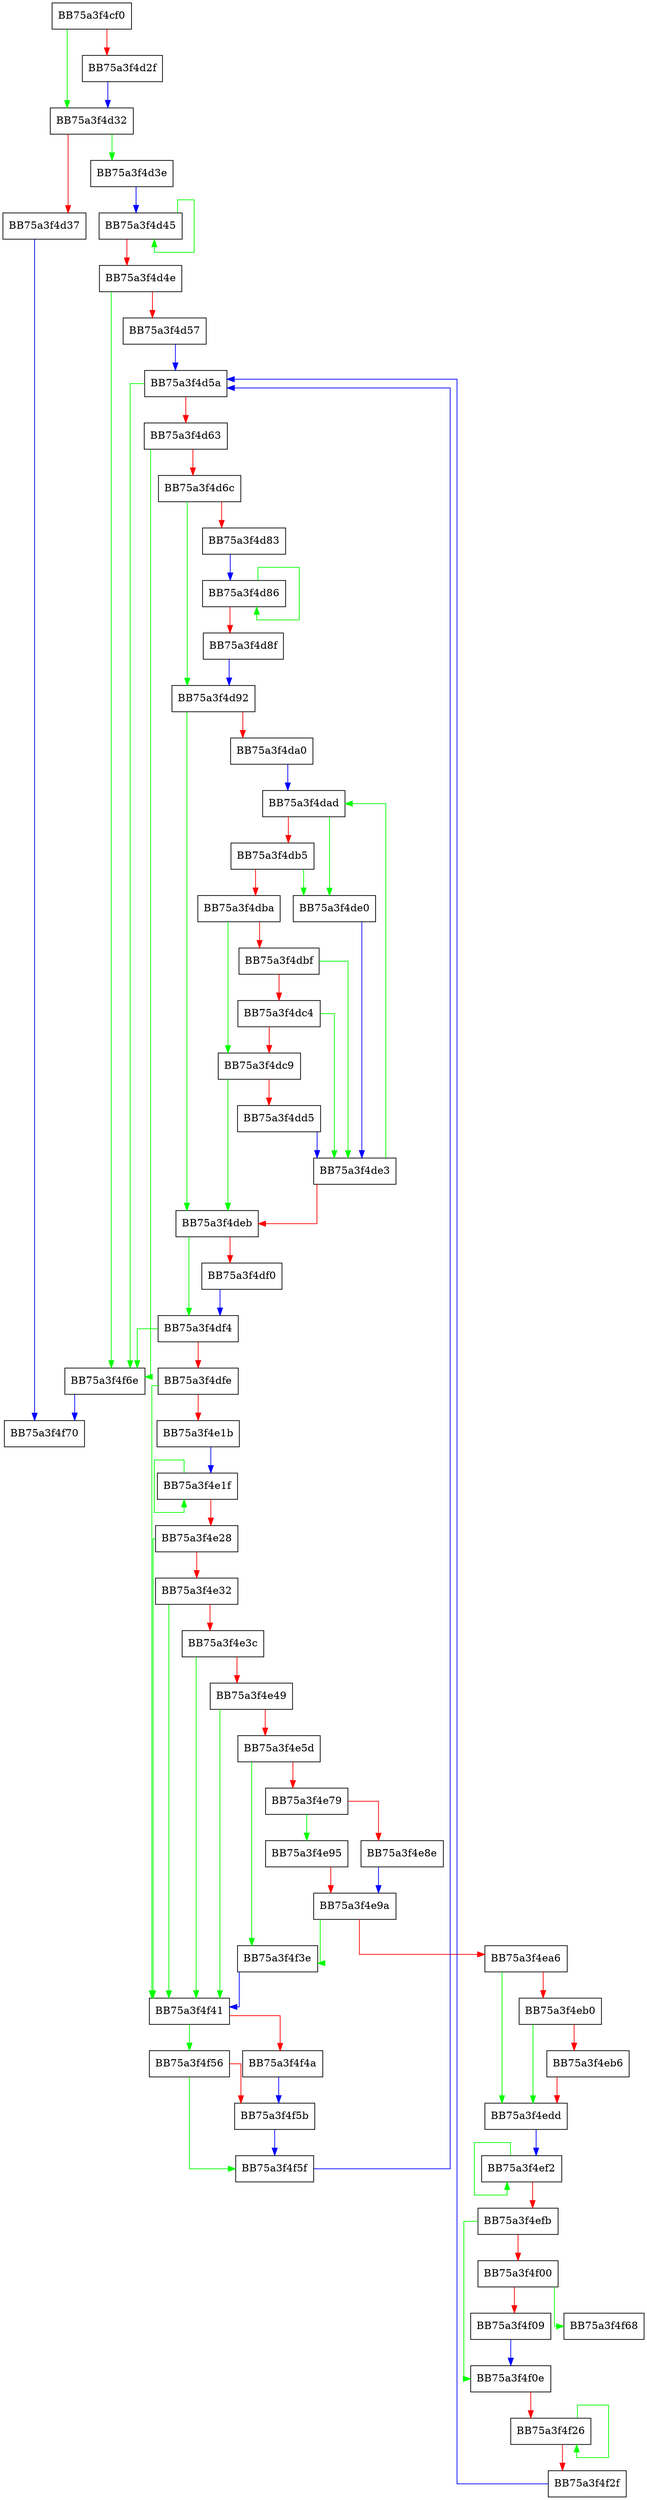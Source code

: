 digraph DecodeCharset {
  node [shape="box"];
  graph [splines=ortho];
  BB75a3f4cf0 -> BB75a3f4d32 [color="green"];
  BB75a3f4cf0 -> BB75a3f4d2f [color="red"];
  BB75a3f4d2f -> BB75a3f4d32 [color="blue"];
  BB75a3f4d32 -> BB75a3f4d3e [color="green"];
  BB75a3f4d32 -> BB75a3f4d37 [color="red"];
  BB75a3f4d37 -> BB75a3f4f70 [color="blue"];
  BB75a3f4d3e -> BB75a3f4d45 [color="blue"];
  BB75a3f4d45 -> BB75a3f4d45 [color="green"];
  BB75a3f4d45 -> BB75a3f4d4e [color="red"];
  BB75a3f4d4e -> BB75a3f4f6e [color="green"];
  BB75a3f4d4e -> BB75a3f4d57 [color="red"];
  BB75a3f4d57 -> BB75a3f4d5a [color="blue"];
  BB75a3f4d5a -> BB75a3f4f6e [color="green"];
  BB75a3f4d5a -> BB75a3f4d63 [color="red"];
  BB75a3f4d63 -> BB75a3f4f6e [color="green"];
  BB75a3f4d63 -> BB75a3f4d6c [color="red"];
  BB75a3f4d6c -> BB75a3f4d92 [color="green"];
  BB75a3f4d6c -> BB75a3f4d83 [color="red"];
  BB75a3f4d83 -> BB75a3f4d86 [color="blue"];
  BB75a3f4d86 -> BB75a3f4d86 [color="green"];
  BB75a3f4d86 -> BB75a3f4d8f [color="red"];
  BB75a3f4d8f -> BB75a3f4d92 [color="blue"];
  BB75a3f4d92 -> BB75a3f4deb [color="green"];
  BB75a3f4d92 -> BB75a3f4da0 [color="red"];
  BB75a3f4da0 -> BB75a3f4dad [color="blue"];
  BB75a3f4dad -> BB75a3f4de0 [color="green"];
  BB75a3f4dad -> BB75a3f4db5 [color="red"];
  BB75a3f4db5 -> BB75a3f4de0 [color="green"];
  BB75a3f4db5 -> BB75a3f4dba [color="red"];
  BB75a3f4dba -> BB75a3f4dc9 [color="green"];
  BB75a3f4dba -> BB75a3f4dbf [color="red"];
  BB75a3f4dbf -> BB75a3f4de3 [color="green"];
  BB75a3f4dbf -> BB75a3f4dc4 [color="red"];
  BB75a3f4dc4 -> BB75a3f4de3 [color="green"];
  BB75a3f4dc4 -> BB75a3f4dc9 [color="red"];
  BB75a3f4dc9 -> BB75a3f4deb [color="green"];
  BB75a3f4dc9 -> BB75a3f4dd5 [color="red"];
  BB75a3f4dd5 -> BB75a3f4de3 [color="blue"];
  BB75a3f4de0 -> BB75a3f4de3 [color="blue"];
  BB75a3f4de3 -> BB75a3f4dad [color="green"];
  BB75a3f4de3 -> BB75a3f4deb [color="red"];
  BB75a3f4deb -> BB75a3f4df4 [color="green"];
  BB75a3f4deb -> BB75a3f4df0 [color="red"];
  BB75a3f4df0 -> BB75a3f4df4 [color="blue"];
  BB75a3f4df4 -> BB75a3f4f6e [color="green"];
  BB75a3f4df4 -> BB75a3f4dfe [color="red"];
  BB75a3f4dfe -> BB75a3f4f41 [color="green"];
  BB75a3f4dfe -> BB75a3f4e1b [color="red"];
  BB75a3f4e1b -> BB75a3f4e1f [color="blue"];
  BB75a3f4e1f -> BB75a3f4e1f [color="green"];
  BB75a3f4e1f -> BB75a3f4e28 [color="red"];
  BB75a3f4e28 -> BB75a3f4f41 [color="green"];
  BB75a3f4e28 -> BB75a3f4e32 [color="red"];
  BB75a3f4e32 -> BB75a3f4f41 [color="green"];
  BB75a3f4e32 -> BB75a3f4e3c [color="red"];
  BB75a3f4e3c -> BB75a3f4f41 [color="green"];
  BB75a3f4e3c -> BB75a3f4e49 [color="red"];
  BB75a3f4e49 -> BB75a3f4f41 [color="green"];
  BB75a3f4e49 -> BB75a3f4e5d [color="red"];
  BB75a3f4e5d -> BB75a3f4f3e [color="green"];
  BB75a3f4e5d -> BB75a3f4e79 [color="red"];
  BB75a3f4e79 -> BB75a3f4e95 [color="green"];
  BB75a3f4e79 -> BB75a3f4e8e [color="red"];
  BB75a3f4e8e -> BB75a3f4e9a [color="blue"];
  BB75a3f4e95 -> BB75a3f4e9a [color="red"];
  BB75a3f4e9a -> BB75a3f4f3e [color="green"];
  BB75a3f4e9a -> BB75a3f4ea6 [color="red"];
  BB75a3f4ea6 -> BB75a3f4edd [color="green"];
  BB75a3f4ea6 -> BB75a3f4eb0 [color="red"];
  BB75a3f4eb0 -> BB75a3f4edd [color="green"];
  BB75a3f4eb0 -> BB75a3f4eb6 [color="red"];
  BB75a3f4eb6 -> BB75a3f4edd [color="red"];
  BB75a3f4edd -> BB75a3f4ef2 [color="blue"];
  BB75a3f4ef2 -> BB75a3f4ef2 [color="green"];
  BB75a3f4ef2 -> BB75a3f4efb [color="red"];
  BB75a3f4efb -> BB75a3f4f0e [color="green"];
  BB75a3f4efb -> BB75a3f4f00 [color="red"];
  BB75a3f4f00 -> BB75a3f4f68 [color="green"];
  BB75a3f4f00 -> BB75a3f4f09 [color="red"];
  BB75a3f4f09 -> BB75a3f4f0e [color="blue"];
  BB75a3f4f0e -> BB75a3f4f26 [color="red"];
  BB75a3f4f26 -> BB75a3f4f26 [color="green"];
  BB75a3f4f26 -> BB75a3f4f2f [color="red"];
  BB75a3f4f2f -> BB75a3f4d5a [color="blue"];
  BB75a3f4f3e -> BB75a3f4f41 [color="blue"];
  BB75a3f4f41 -> BB75a3f4f56 [color="green"];
  BB75a3f4f41 -> BB75a3f4f4a [color="red"];
  BB75a3f4f4a -> BB75a3f4f5b [color="blue"];
  BB75a3f4f56 -> BB75a3f4f5f [color="green"];
  BB75a3f4f56 -> BB75a3f4f5b [color="red"];
  BB75a3f4f5b -> BB75a3f4f5f [color="blue"];
  BB75a3f4f5f -> BB75a3f4d5a [color="blue"];
  BB75a3f4f6e -> BB75a3f4f70 [color="blue"];
}